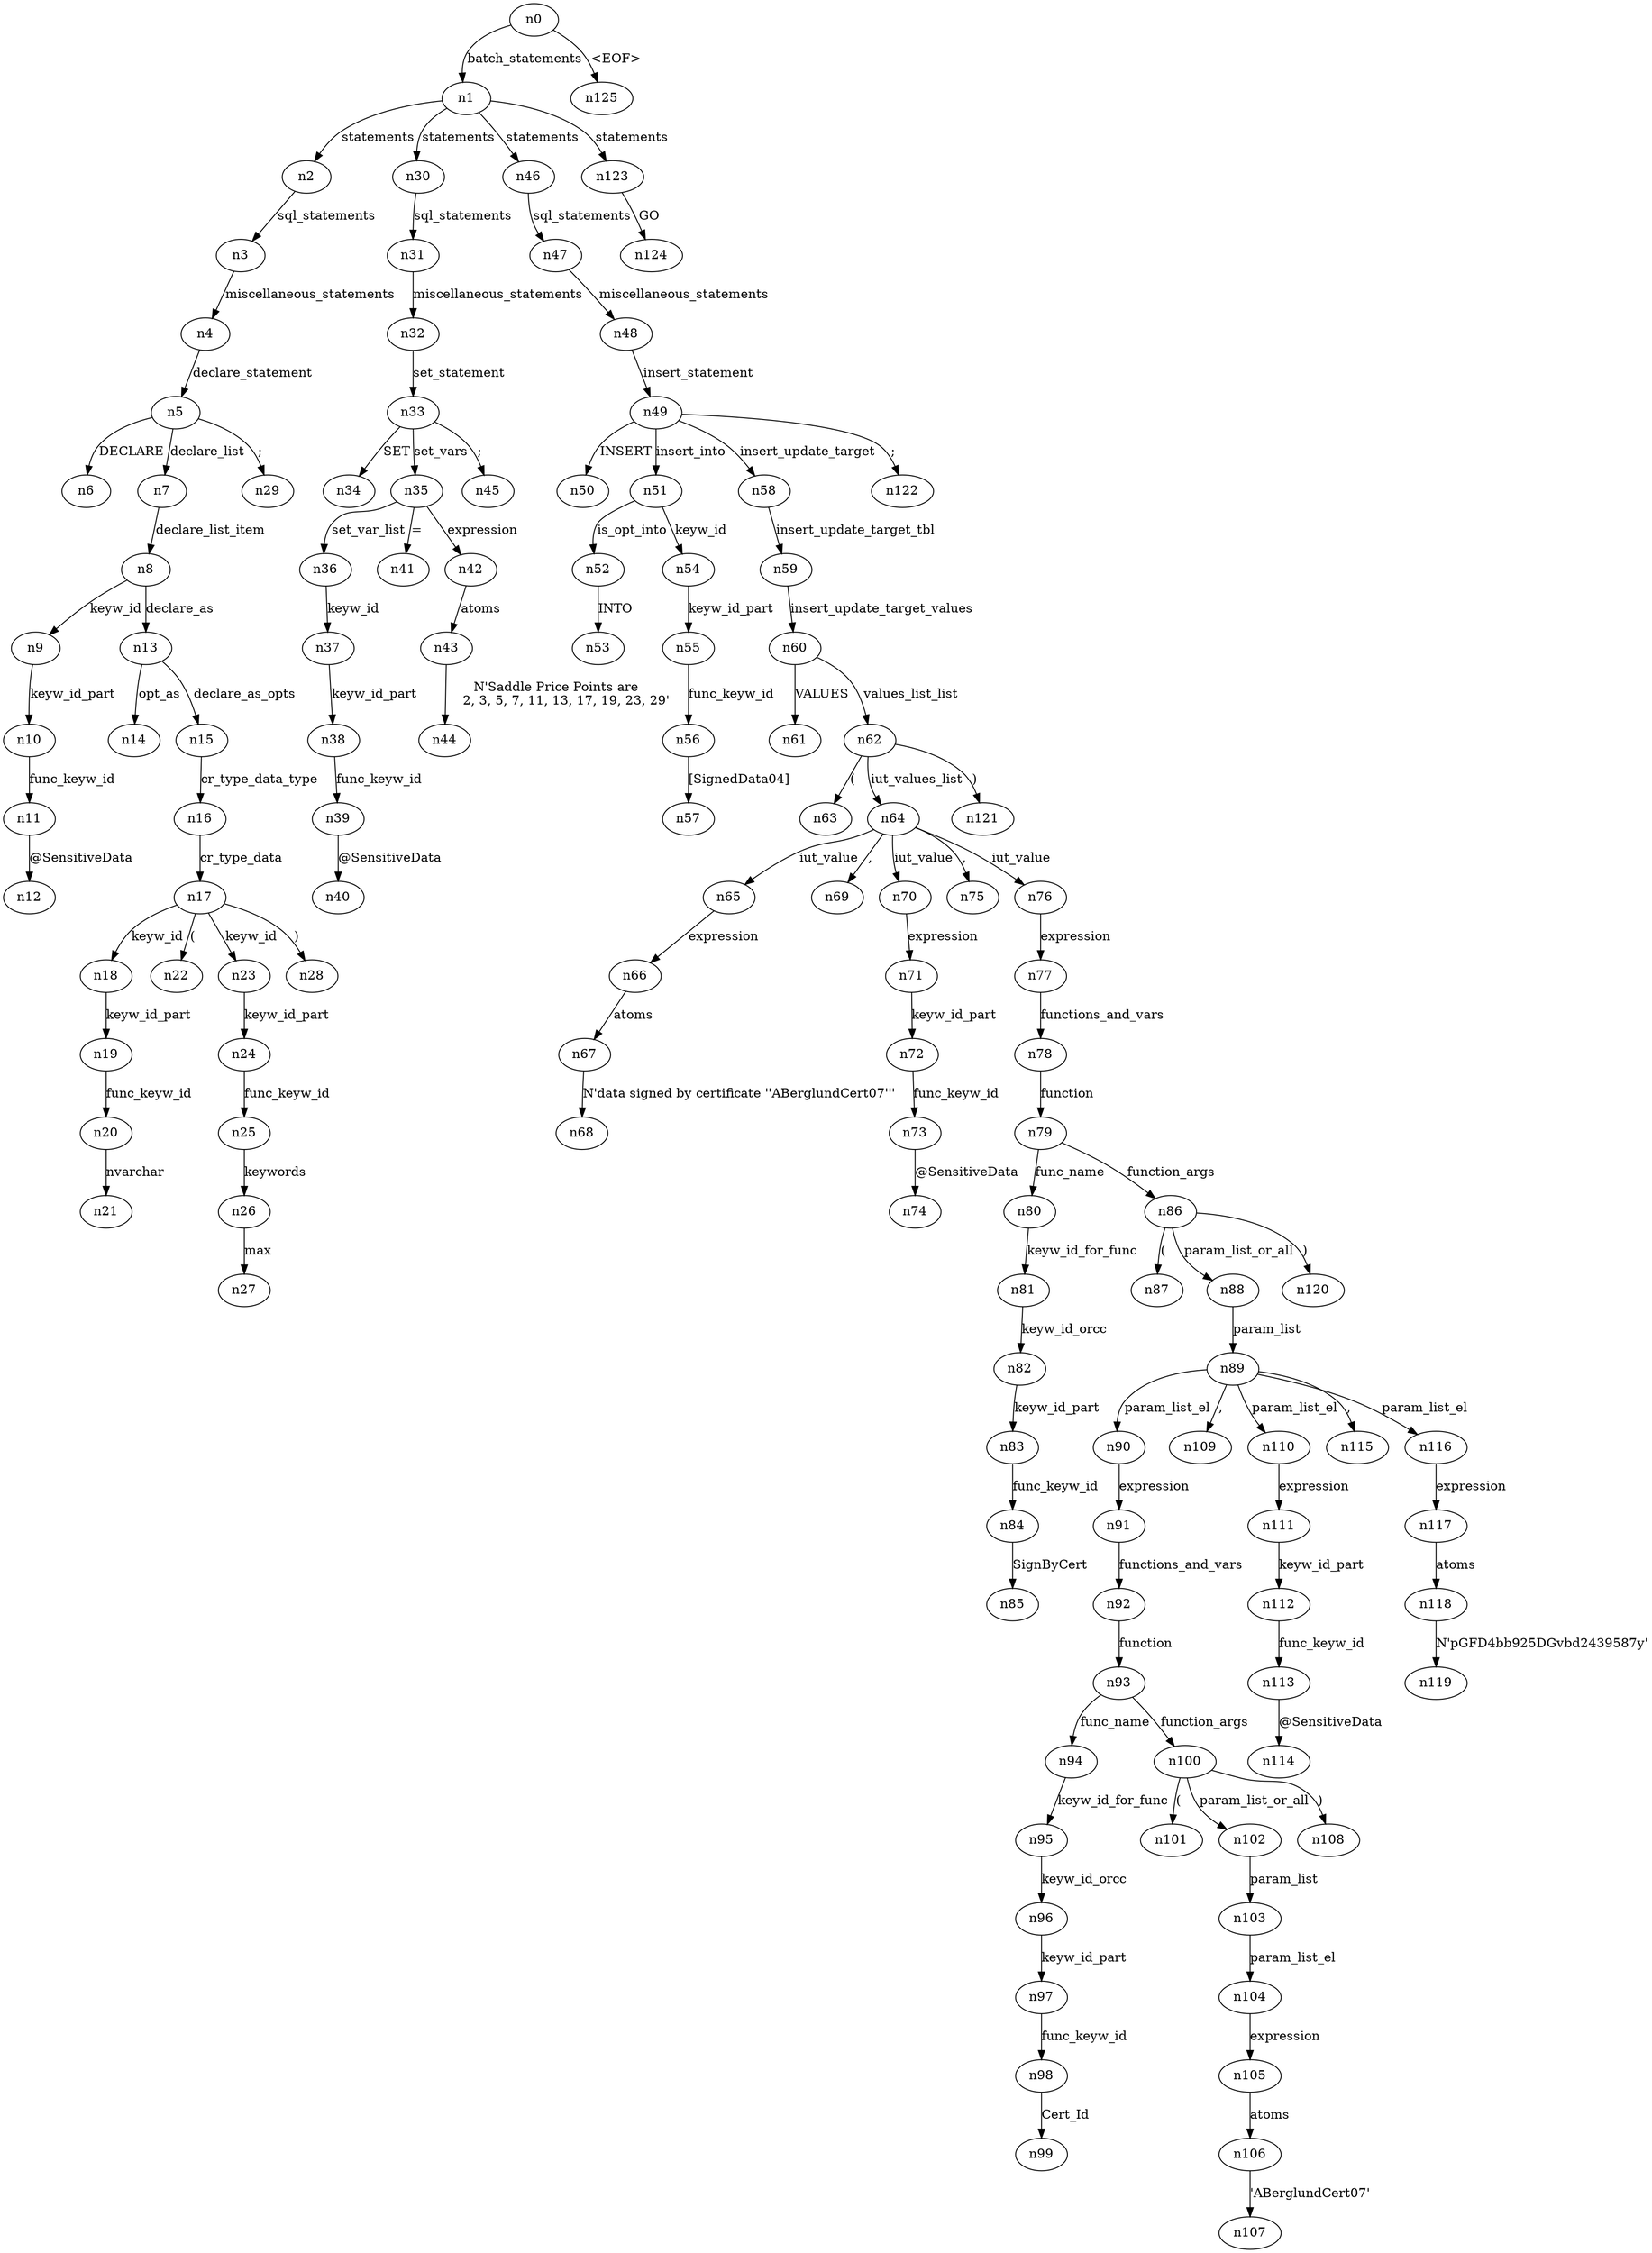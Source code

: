 digraph ParseTree {
  n0 -> n1 [label="batch_statements"];
  n1 -> n2 [label="statements"];
  n2 -> n3 [label="sql_statements"];
  n3 -> n4 [label="miscellaneous_statements"];
  n4 -> n5 [label="declare_statement"];
  n5 -> n6 [label="DECLARE"];
  n5 -> n7 [label="declare_list"];
  n7 -> n8 [label="declare_list_item"];
  n8 -> n9 [label="keyw_id"];
  n9 -> n10 [label="keyw_id_part"];
  n10 -> n11 [label="func_keyw_id"];
  n11 -> n12 [label="@SensitiveData"];
  n8 -> n13 [label="declare_as"];
  n13 -> n14 [label="opt_as"];
  n13 -> n15 [label="declare_as_opts"];
  n15 -> n16 [label="cr_type_data_type"];
  n16 -> n17 [label="cr_type_data"];
  n17 -> n18 [label="keyw_id"];
  n18 -> n19 [label="keyw_id_part"];
  n19 -> n20 [label="func_keyw_id"];
  n20 -> n21 [label="nvarchar"];
  n17 -> n22 [label="("];
  n17 -> n23 [label="keyw_id"];
  n23 -> n24 [label="keyw_id_part"];
  n24 -> n25 [label="func_keyw_id"];
  n25 -> n26 [label="keywords"];
  n26 -> n27 [label="max"];
  n17 -> n28 [label=")"];
  n5 -> n29 [label=";"];
  n1 -> n30 [label="statements"];
  n30 -> n31 [label="sql_statements"];
  n31 -> n32 [label="miscellaneous_statements"];
  n32 -> n33 [label="set_statement"];
  n33 -> n34 [label="SET"];
  n33 -> n35 [label="set_vars"];
  n35 -> n36 [label="set_var_list"];
  n36 -> n37 [label="keyw_id"];
  n37 -> n38 [label="keyw_id_part"];
  n38 -> n39 [label="func_keyw_id"];
  n39 -> n40 [label="@SensitiveData"];
  n35 -> n41 [label="="];
  n35 -> n42 [label="expression"];
  n42 -> n43 [label="atoms"];
  n43 -> n44 [label="N'Saddle Price Points are 
    2, 3, 5, 7, 11, 13, 17, 19, 23, 29'"];
  n33 -> n45 [label=";"];
  n1 -> n46 [label="statements"];
  n46 -> n47 [label="sql_statements"];
  n47 -> n48 [label="miscellaneous_statements"];
  n48 -> n49 [label="insert_statement"];
  n49 -> n50 [label="INSERT"];
  n49 -> n51 [label="insert_into"];
  n51 -> n52 [label="is_opt_into"];
  n52 -> n53 [label="INTO"];
  n51 -> n54 [label="keyw_id"];
  n54 -> n55 [label="keyw_id_part"];
  n55 -> n56 [label="func_keyw_id"];
  n56 -> n57 [label="[SignedData04]"];
  n49 -> n58 [label="insert_update_target"];
  n58 -> n59 [label="insert_update_target_tbl"];
  n59 -> n60 [label="insert_update_target_values"];
  n60 -> n61 [label="VALUES"];
  n60 -> n62 [label="values_list_list"];
  n62 -> n63 [label="("];
  n62 -> n64 [label="iut_values_list"];
  n64 -> n65 [label="iut_value"];
  n65 -> n66 [label="expression"];
  n66 -> n67 [label="atoms"];
  n67 -> n68 [label="N'data signed by certificate ''ABerglundCert07'''"];
  n64 -> n69 [label=","];
  n64 -> n70 [label="iut_value"];
  n70 -> n71 [label="expression"];
  n71 -> n72 [label="keyw_id_part"];
  n72 -> n73 [label="func_keyw_id"];
  n73 -> n74 [label="@SensitiveData"];
  n64 -> n75 [label=","];
  n64 -> n76 [label="iut_value"];
  n76 -> n77 [label="expression"];
  n77 -> n78 [label="functions_and_vars"];
  n78 -> n79 [label="function"];
  n79 -> n80 [label="func_name"];
  n80 -> n81 [label="keyw_id_for_func"];
  n81 -> n82 [label="keyw_id_orcc"];
  n82 -> n83 [label="keyw_id_part"];
  n83 -> n84 [label="func_keyw_id"];
  n84 -> n85 [label="SignByCert"];
  n79 -> n86 [label="function_args"];
  n86 -> n87 [label="("];
  n86 -> n88 [label="param_list_or_all"];
  n88 -> n89 [label="param_list"];
  n89 -> n90 [label="param_list_el"];
  n90 -> n91 [label="expression"];
  n91 -> n92 [label="functions_and_vars"];
  n92 -> n93 [label="function"];
  n93 -> n94 [label="func_name"];
  n94 -> n95 [label="keyw_id_for_func"];
  n95 -> n96 [label="keyw_id_orcc"];
  n96 -> n97 [label="keyw_id_part"];
  n97 -> n98 [label="func_keyw_id"];
  n98 -> n99 [label="Cert_Id"];
  n93 -> n100 [label="function_args"];
  n100 -> n101 [label="("];
  n100 -> n102 [label="param_list_or_all"];
  n102 -> n103 [label="param_list"];
  n103 -> n104 [label="param_list_el"];
  n104 -> n105 [label="expression"];
  n105 -> n106 [label="atoms"];
  n106 -> n107 [label="'ABerglundCert07'"];
  n100 -> n108 [label=")"];
  n89 -> n109 [label=","];
  n89 -> n110 [label="param_list_el"];
  n110 -> n111 [label="expression"];
  n111 -> n112 [label="keyw_id_part"];
  n112 -> n113 [label="func_keyw_id"];
  n113 -> n114 [label="@SensitiveData"];
  n89 -> n115 [label=","];
  n89 -> n116 [label="param_list_el"];
  n116 -> n117 [label="expression"];
  n117 -> n118 [label="atoms"];
  n118 -> n119 [label="N'pGFD4bb925DGvbd2439587y'"];
  n86 -> n120 [label=")"];
  n62 -> n121 [label=")"];
  n49 -> n122 [label=";"];
  n1 -> n123 [label="statements"];
  n123 -> n124 [label="GO"];
  n0 -> n125 [label="<EOF>"];
}